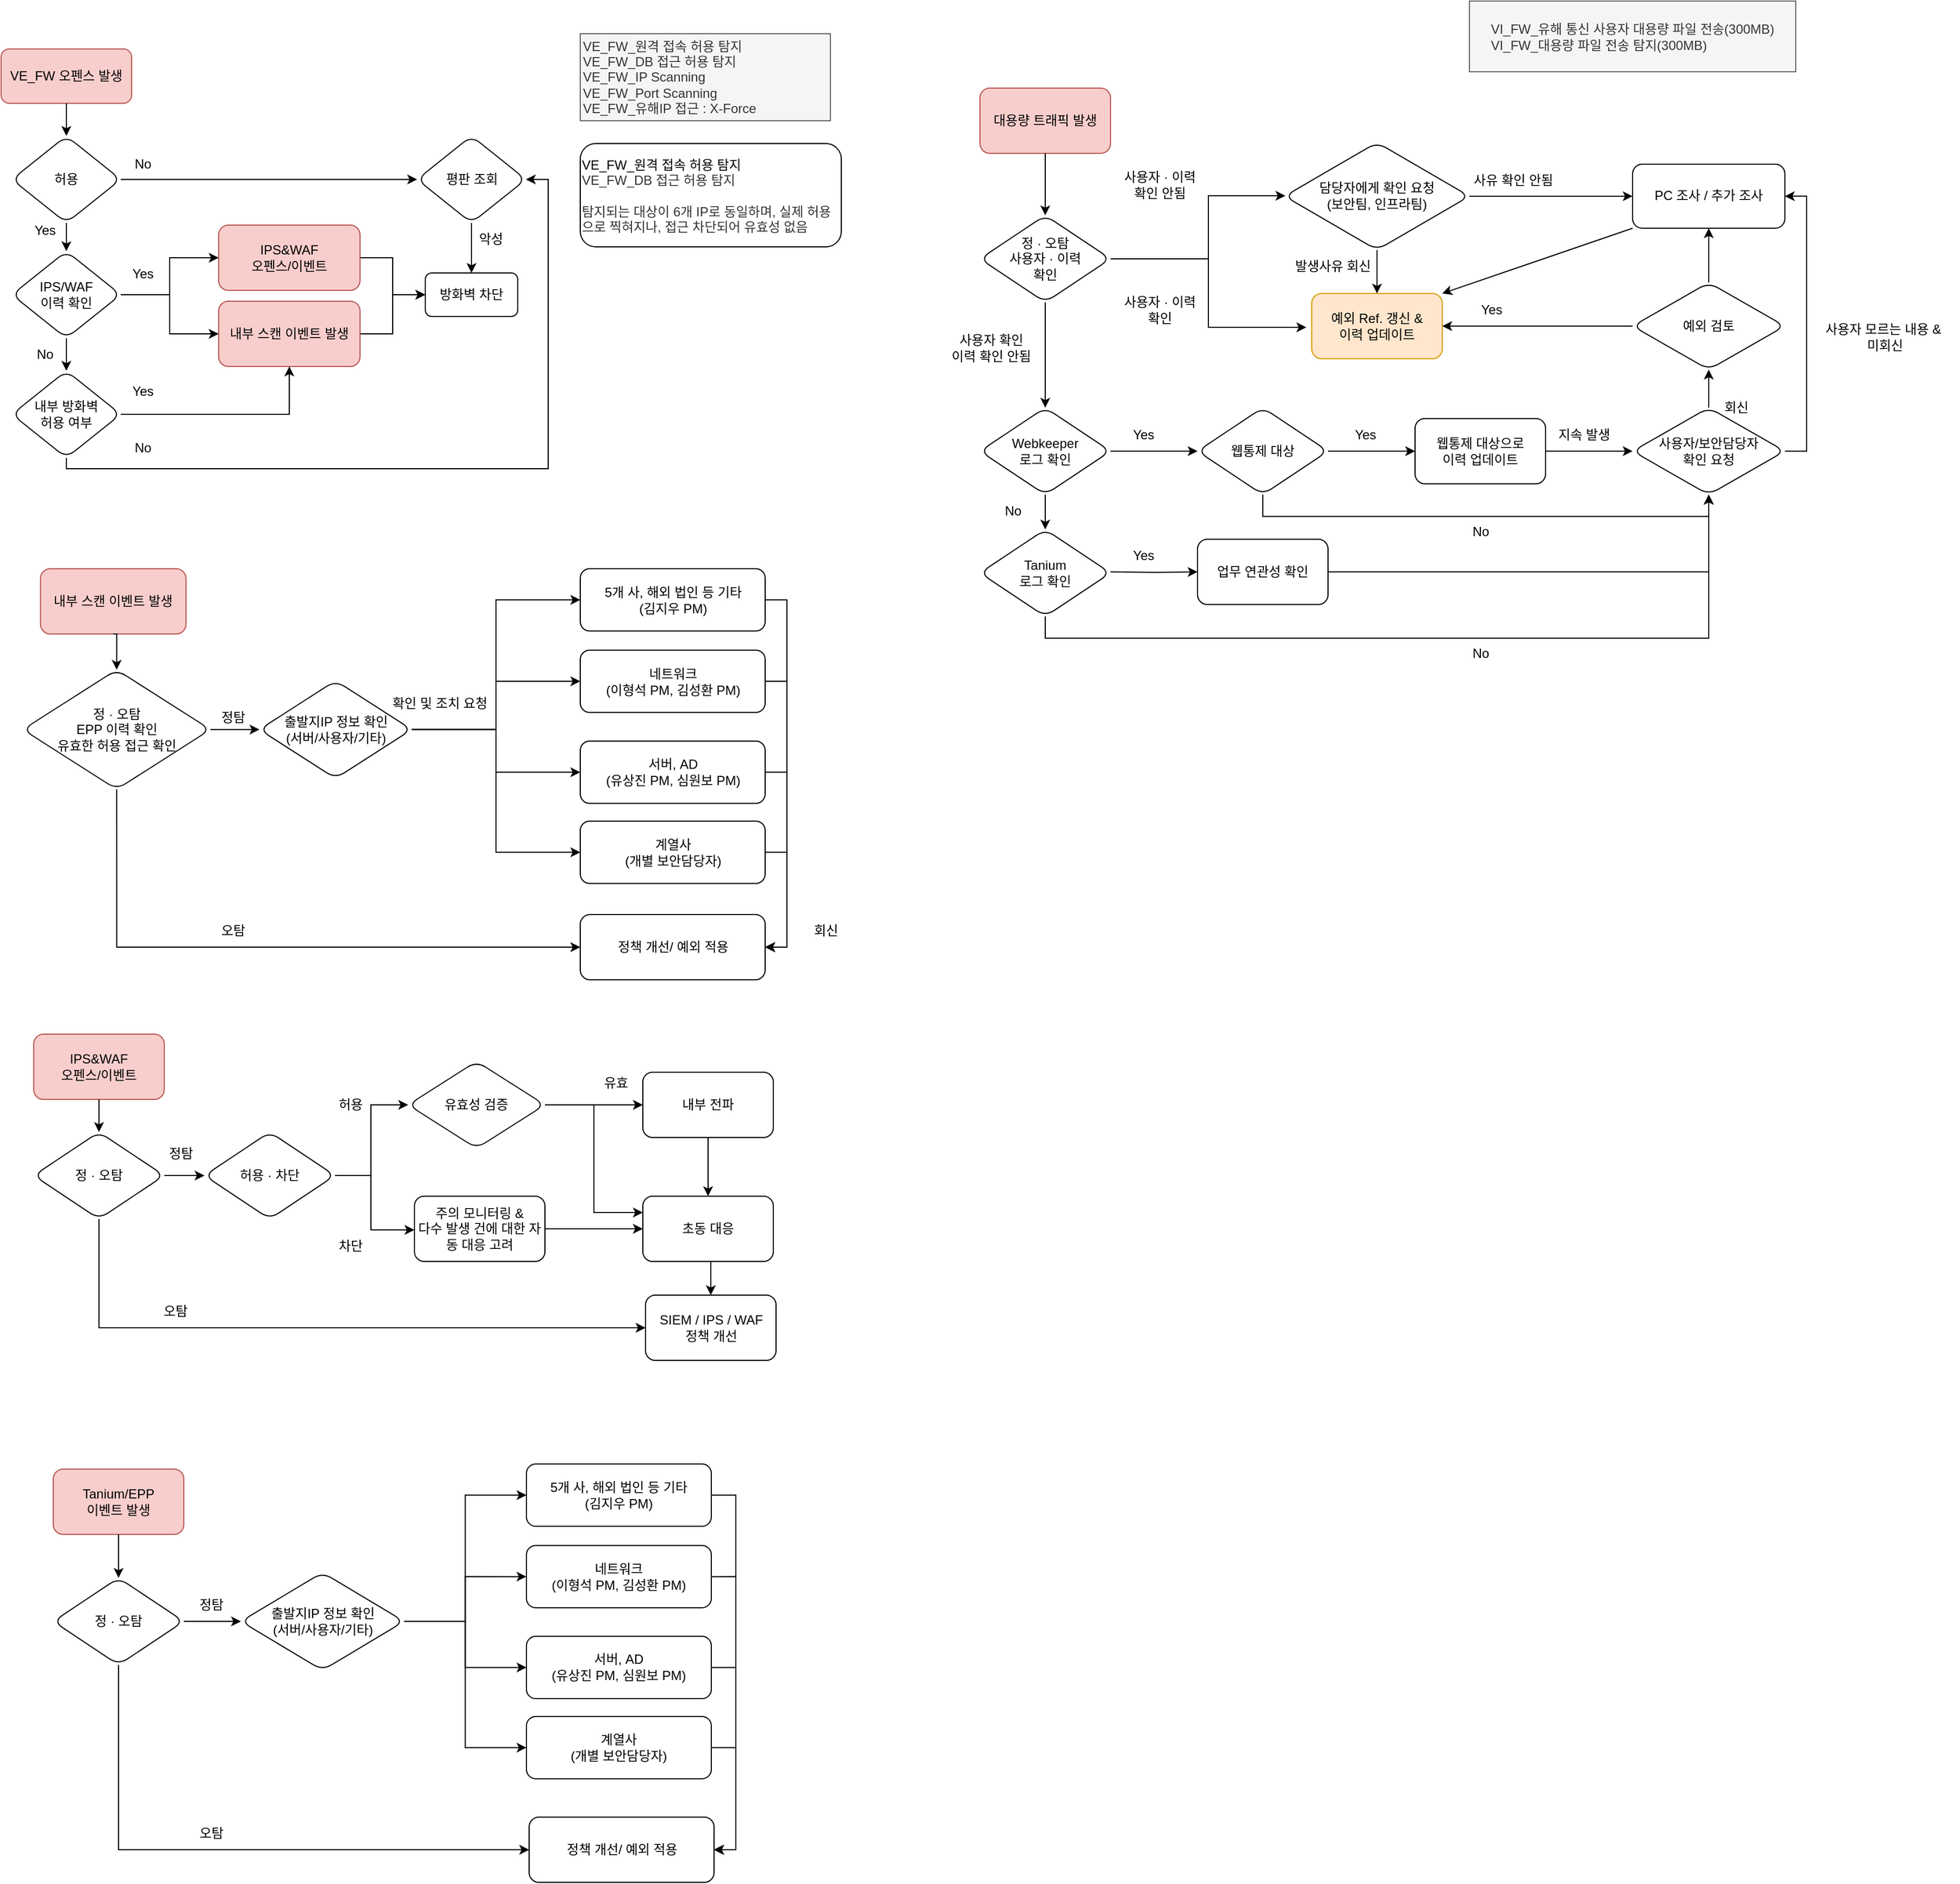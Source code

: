 <mxfile version="22.1.3" type="github">
  <diagram id="C5RBs43oDa-KdzZeNtuy" name="Page-1">
    <mxGraphModel dx="1434" dy="758" grid="1" gridSize="10" guides="1" tooltips="1" connect="1" arrows="1" fold="1" page="1" pageScale="1" pageWidth="827" pageHeight="1169" math="0" shadow="0">
      <root>
        <mxCell id="WIyWlLk6GJQsqaUBKTNV-0" />
        <mxCell id="WIyWlLk6GJQsqaUBKTNV-1" parent="WIyWlLk6GJQsqaUBKTNV-0" />
        <mxCell id="OfHlJ-qfDZSUf-pvixjR-26" value="" style="group" vertex="1" connectable="0" parent="WIyWlLk6GJQsqaUBKTNV-1">
          <mxGeometry x="20" y="10" width="1800" height="1730" as="geometry" />
        </mxCell>
        <mxCell id="Snq0X9Z72ibjKQlMLjN9-81" value="&lt;div style=&quot;text-align: left;&quot;&gt;&lt;span style=&quot;background-color: initial;&quot;&gt;VI_FW_유해 통신 사용자 대용량 파일 전송(300MB)&lt;/span&gt;&lt;/div&gt;&lt;div style=&quot;text-align: left;&quot;&gt;&lt;span style=&quot;background-color: initial;&quot;&gt;VI_FW_대용량 파일 전송 탐지(300MB)&lt;/span&gt;&lt;/div&gt;" style="rounded=0;whiteSpace=wrap;html=1;fillColor=#f5f5f5;fontColor=#333333;strokeColor=#666666;" parent="OfHlJ-qfDZSUf-pvixjR-26" vertex="1">
          <mxGeometry x="1350" width="300" height="65" as="geometry" />
        </mxCell>
        <mxCell id="C8NILemeKjBsCW44N4Zh-34" value="VE_FW_원격 접속 허용 탐지&lt;br&gt;VE_FW_DB 접근 허용 탐지&lt;br&gt;VE_FW_IP Scanning&lt;br&gt;VE_FW_Port Scanning&lt;br&gt;VE_FW_유해IP 접근 : X-Force" style="rounded=0;whiteSpace=wrap;html=1;fillColor=#f5f5f5;fontColor=#333333;strokeColor=#666666;align=left;" parent="OfHlJ-qfDZSUf-pvixjR-26" vertex="1">
          <mxGeometry x="532.5" y="30" width="230" height="80" as="geometry" />
        </mxCell>
        <mxCell id="C8NILemeKjBsCW44N4Zh-37" value="&lt;div style=&quot;text-align: left;&quot;&gt;&lt;span style=&quot;background-color: initial;&quot;&gt;VE_FW_원격 접속 허용 탐지&lt;/span&gt;&lt;/div&gt;&lt;span style=&quot;color: rgb(51, 51, 51);&quot;&gt;&lt;div style=&quot;text-align: left;&quot;&gt;&lt;span style=&quot;background-color: initial;&quot;&gt;VE_FW_DB 접근 허용 탐지&lt;/span&gt;&lt;/div&gt;&lt;/span&gt;&lt;div style=&quot;text-align: left;&quot;&gt;&lt;font color=&quot;#333333&quot;&gt;&lt;br&gt;&lt;/font&gt;&lt;/div&gt;&lt;font color=&quot;#333333&quot;&gt;&lt;div style=&quot;text-align: left;&quot;&gt;&lt;span style=&quot;background-color: initial;&quot;&gt;탐지되는 대상이 6개 IP로 동일하며, 실제 허용으로 찍혀지나, 접근 차단되어 유효성 없음&lt;/span&gt;&lt;/div&gt;&lt;/font&gt;" style="rounded=1;whiteSpace=wrap;html=1;" parent="OfHlJ-qfDZSUf-pvixjR-26" vertex="1">
          <mxGeometry x="532.5" y="131" width="240" height="95" as="geometry" />
        </mxCell>
        <mxCell id="54cnpvMY1Q8FP-wQ6eYA-34" value="" style="group" parent="OfHlJ-qfDZSUf-pvixjR-26" vertex="1" connectable="0">
          <mxGeometry y="44" width="503" height="386" as="geometry" />
        </mxCell>
        <mxCell id="C8NILemeKjBsCW44N4Zh-3" value="VE_FW 오펜스 발생" style="rounded=1;whiteSpace=wrap;html=1;fillColor=#f8cecc;strokeColor=#b85450;" parent="54cnpvMY1Q8FP-wQ6eYA-34" vertex="1">
          <mxGeometry width="120" height="50" as="geometry" />
        </mxCell>
        <mxCell id="C8NILemeKjBsCW44N4Zh-4" value="허용" style="rhombus;whiteSpace=wrap;html=1;rounded=1;" parent="54cnpvMY1Q8FP-wQ6eYA-34" vertex="1">
          <mxGeometry x="10" y="80" width="100" height="80" as="geometry" />
        </mxCell>
        <mxCell id="C8NILemeKjBsCW44N4Zh-11" style="edgeStyle=orthogonalEdgeStyle;rounded=0;orthogonalLoop=1;jettySize=auto;html=1;exitX=0.5;exitY=1;exitDx=0;exitDy=0;entryX=0.5;entryY=0;entryDx=0;entryDy=0;" parent="54cnpvMY1Q8FP-wQ6eYA-34" source="C8NILemeKjBsCW44N4Zh-3" target="C8NILemeKjBsCW44N4Zh-4" edge="1">
          <mxGeometry relative="1" as="geometry" />
        </mxCell>
        <mxCell id="C8NILemeKjBsCW44N4Zh-6" value="IPS/WAF&lt;br&gt;이력 확인" style="rhombus;whiteSpace=wrap;html=1;rounded=1;" parent="54cnpvMY1Q8FP-wQ6eYA-34" vertex="1">
          <mxGeometry x="10" y="186" width="100" height="80" as="geometry" />
        </mxCell>
        <mxCell id="C8NILemeKjBsCW44N4Zh-8" style="edgeStyle=orthogonalEdgeStyle;rounded=0;orthogonalLoop=1;jettySize=auto;html=1;exitX=0.5;exitY=1;exitDx=0;exitDy=0;entryX=0.5;entryY=0;entryDx=0;entryDy=0;" parent="54cnpvMY1Q8FP-wQ6eYA-34" source="C8NILemeKjBsCW44N4Zh-4" target="C8NILemeKjBsCW44N4Zh-6" edge="1">
          <mxGeometry relative="1" as="geometry" />
        </mxCell>
        <mxCell id="C8NILemeKjBsCW44N4Zh-10" value="Yes" style="text;html=1;align=center;verticalAlign=middle;resizable=0;points=[];autosize=1;strokeColor=none;fillColor=none;" parent="54cnpvMY1Q8FP-wQ6eYA-34" vertex="1">
          <mxGeometry x="20" y="152" width="40" height="30" as="geometry" />
        </mxCell>
        <mxCell id="C8NILemeKjBsCW44N4Zh-13" value="No" style="text;html=1;align=center;verticalAlign=middle;resizable=0;points=[];autosize=1;strokeColor=none;fillColor=none;" parent="54cnpvMY1Q8FP-wQ6eYA-34" vertex="1">
          <mxGeometry x="110" y="91" width="40" height="30" as="geometry" />
        </mxCell>
        <mxCell id="C8NILemeKjBsCW44N4Zh-17" value="평판 조회" style="rhombus;whiteSpace=wrap;html=1;rounded=1;" parent="54cnpvMY1Q8FP-wQ6eYA-34" vertex="1">
          <mxGeometry x="382.5" y="80" width="100" height="80" as="geometry" />
        </mxCell>
        <mxCell id="C8NILemeKjBsCW44N4Zh-16" style="edgeStyle=orthogonalEdgeStyle;rounded=0;orthogonalLoop=1;jettySize=auto;html=1;exitX=1;exitY=0.5;exitDx=0;exitDy=0;entryX=0;entryY=0.5;entryDx=0;entryDy=0;" parent="54cnpvMY1Q8FP-wQ6eYA-34" source="C8NILemeKjBsCW44N4Zh-4" target="C8NILemeKjBsCW44N4Zh-17" edge="1">
          <mxGeometry relative="1" as="geometry">
            <mxPoint x="170" y="120" as="targetPoint" />
          </mxGeometry>
        </mxCell>
        <mxCell id="C8NILemeKjBsCW44N4Zh-22" value="방화벽 차단" style="rounded=1;whiteSpace=wrap;html=1;fontSize=12;glass=0;strokeWidth=1;shadow=0;" parent="54cnpvMY1Q8FP-wQ6eYA-34" vertex="1">
          <mxGeometry x="390" y="206" width="85" height="40" as="geometry" />
        </mxCell>
        <mxCell id="C8NILemeKjBsCW44N4Zh-26" value="Yes" style="text;html=1;align=center;verticalAlign=middle;resizable=0;points=[];autosize=1;strokeColor=none;fillColor=none;" parent="54cnpvMY1Q8FP-wQ6eYA-34" vertex="1">
          <mxGeometry x="110" y="192" width="40" height="30" as="geometry" />
        </mxCell>
        <mxCell id="C8NILemeKjBsCW44N4Zh-28" value="악성" style="text;html=1;align=center;verticalAlign=middle;resizable=0;points=[];autosize=1;strokeColor=none;fillColor=none;" parent="54cnpvMY1Q8FP-wQ6eYA-34" vertex="1">
          <mxGeometry x="425" y="160" width="50" height="30" as="geometry" />
        </mxCell>
        <mxCell id="C8NILemeKjBsCW44N4Zh-24" style="edgeStyle=orthogonalEdgeStyle;rounded=0;orthogonalLoop=1;jettySize=auto;html=1;exitX=0.5;exitY=1;exitDx=0;exitDy=0;" parent="54cnpvMY1Q8FP-wQ6eYA-34" source="C8NILemeKjBsCW44N4Zh-17" target="C8NILemeKjBsCW44N4Zh-22" edge="1">
          <mxGeometry relative="1" as="geometry" />
        </mxCell>
        <mxCell id="54cnpvMY1Q8FP-wQ6eYA-4" style="edgeStyle=orthogonalEdgeStyle;rounded=0;orthogonalLoop=1;jettySize=auto;html=1;exitX=1;exitY=0.5;exitDx=0;exitDy=0;entryX=0;entryY=0.5;entryDx=0;entryDy=0;" parent="54cnpvMY1Q8FP-wQ6eYA-34" source="54cnpvMY1Q8FP-wQ6eYA-2" target="C8NILemeKjBsCW44N4Zh-22" edge="1">
          <mxGeometry relative="1" as="geometry" />
        </mxCell>
        <mxCell id="54cnpvMY1Q8FP-wQ6eYA-2" value="IPS&amp;amp;WAF&lt;br&gt;오펜스/이벤트" style="rounded=1;whiteSpace=wrap;html=1;fillColor=#f8cecc;strokeColor=#b85450;" parent="54cnpvMY1Q8FP-wQ6eYA-34" vertex="1">
          <mxGeometry x="200" y="162" width="130" height="60" as="geometry" />
        </mxCell>
        <mxCell id="54cnpvMY1Q8FP-wQ6eYA-3" style="edgeStyle=orthogonalEdgeStyle;rounded=0;orthogonalLoop=1;jettySize=auto;html=1;exitX=1;exitY=0.5;exitDx=0;exitDy=0;entryX=0;entryY=0.5;entryDx=0;entryDy=0;" parent="54cnpvMY1Q8FP-wQ6eYA-34" source="C8NILemeKjBsCW44N4Zh-6" target="54cnpvMY1Q8FP-wQ6eYA-2" edge="1">
          <mxGeometry relative="1" as="geometry" />
        </mxCell>
        <mxCell id="54cnpvMY1Q8FP-wQ6eYA-20" style="edgeStyle=orthogonalEdgeStyle;rounded=0;orthogonalLoop=1;jettySize=auto;html=1;exitX=0.5;exitY=1;exitDx=0;exitDy=0;entryX=1;entryY=0.5;entryDx=0;entryDy=0;" parent="54cnpvMY1Q8FP-wQ6eYA-34" source="54cnpvMY1Q8FP-wQ6eYA-6" target="C8NILemeKjBsCW44N4Zh-17" edge="1">
          <mxGeometry relative="1" as="geometry">
            <Array as="points">
              <mxPoint x="60" y="386" />
              <mxPoint x="503" y="386" />
              <mxPoint x="503" y="120" />
            </Array>
          </mxGeometry>
        </mxCell>
        <mxCell id="54cnpvMY1Q8FP-wQ6eYA-6" value="내부 방화벽&lt;br&gt;허용 여부" style="rhombus;whiteSpace=wrap;html=1;rounded=1;" parent="54cnpvMY1Q8FP-wQ6eYA-34" vertex="1">
          <mxGeometry x="10" y="296" width="100" height="80" as="geometry" />
        </mxCell>
        <mxCell id="54cnpvMY1Q8FP-wQ6eYA-8" style="edgeStyle=orthogonalEdgeStyle;rounded=0;orthogonalLoop=1;jettySize=auto;html=1;exitX=0.5;exitY=1;exitDx=0;exitDy=0;entryX=0.5;entryY=0;entryDx=0;entryDy=0;" parent="54cnpvMY1Q8FP-wQ6eYA-34" source="C8NILemeKjBsCW44N4Zh-6" target="54cnpvMY1Q8FP-wQ6eYA-6" edge="1">
          <mxGeometry relative="1" as="geometry">
            <mxPoint x="90" y="326.0" as="targetPoint" />
          </mxGeometry>
        </mxCell>
        <mxCell id="54cnpvMY1Q8FP-wQ6eYA-11" style="edgeStyle=orthogonalEdgeStyle;rounded=0;orthogonalLoop=1;jettySize=auto;html=1;exitX=1;exitY=0.5;exitDx=0;exitDy=0;" parent="54cnpvMY1Q8FP-wQ6eYA-34" source="54cnpvMY1Q8FP-wQ6eYA-9" target="C8NILemeKjBsCW44N4Zh-22" edge="1">
          <mxGeometry relative="1" as="geometry" />
        </mxCell>
        <mxCell id="54cnpvMY1Q8FP-wQ6eYA-9" value="내부 스캔 이벤트 발생" style="rounded=1;whiteSpace=wrap;html=1;fillColor=#f8cecc;strokeColor=#b85450;" parent="54cnpvMY1Q8FP-wQ6eYA-34" vertex="1">
          <mxGeometry x="200" y="232" width="130" height="60" as="geometry" />
        </mxCell>
        <mxCell id="54cnpvMY1Q8FP-wQ6eYA-18" value="No" style="text;html=1;align=center;verticalAlign=middle;resizable=0;points=[];autosize=1;strokeColor=none;fillColor=none;" parent="54cnpvMY1Q8FP-wQ6eYA-34" vertex="1">
          <mxGeometry x="20" y="266" width="40" height="30" as="geometry" />
        </mxCell>
        <mxCell id="54cnpvMY1Q8FP-wQ6eYA-19" value="Yes" style="text;html=1;align=center;verticalAlign=middle;resizable=0;points=[];autosize=1;strokeColor=none;fillColor=none;" parent="54cnpvMY1Q8FP-wQ6eYA-34" vertex="1">
          <mxGeometry x="110" y="300" width="40" height="30" as="geometry" />
        </mxCell>
        <mxCell id="54cnpvMY1Q8FP-wQ6eYA-21" value="No" style="text;html=1;align=center;verticalAlign=middle;resizable=0;points=[];autosize=1;strokeColor=none;fillColor=none;" parent="54cnpvMY1Q8FP-wQ6eYA-34" vertex="1">
          <mxGeometry x="110" y="352" width="40" height="30" as="geometry" />
        </mxCell>
        <mxCell id="54cnpvMY1Q8FP-wQ6eYA-13" style="edgeStyle=orthogonalEdgeStyle;rounded=0;orthogonalLoop=1;jettySize=auto;html=1;exitX=1;exitY=0.5;exitDx=0;exitDy=0;entryX=0;entryY=0.5;entryDx=0;entryDy=0;" parent="54cnpvMY1Q8FP-wQ6eYA-34" source="C8NILemeKjBsCW44N4Zh-6" target="54cnpvMY1Q8FP-wQ6eYA-9" edge="1">
          <mxGeometry relative="1" as="geometry" />
        </mxCell>
        <mxCell id="54cnpvMY1Q8FP-wQ6eYA-22" style="edgeStyle=orthogonalEdgeStyle;rounded=0;orthogonalLoop=1;jettySize=auto;html=1;exitX=1;exitY=0.5;exitDx=0;exitDy=0;entryX=0.5;entryY=1;entryDx=0;entryDy=0;" parent="54cnpvMY1Q8FP-wQ6eYA-34" source="54cnpvMY1Q8FP-wQ6eYA-6" target="54cnpvMY1Q8FP-wQ6eYA-9" edge="1">
          <mxGeometry relative="1" as="geometry" />
        </mxCell>
        <mxCell id="54cnpvMY1Q8FP-wQ6eYA-88" value="" style="group" parent="OfHlJ-qfDZSUf-pvixjR-26" vertex="1" connectable="0">
          <mxGeometry x="860" y="80" width="940" height="534.88" as="geometry" />
        </mxCell>
        <mxCell id="Snq0X9Z72ibjKQlMLjN9-2" style="edgeStyle=orthogonalEdgeStyle;rounded=0;orthogonalLoop=1;jettySize=auto;html=1;exitX=0.5;exitY=1;exitDx=0;exitDy=0;" parent="54cnpvMY1Q8FP-wQ6eYA-88" edge="1">
          <mxGeometry relative="1" as="geometry">
            <mxPoint x="70" y="118.88" as="sourcePoint" />
            <mxPoint x="70" y="118.88" as="targetPoint" />
          </mxGeometry>
        </mxCell>
        <mxCell id="Snq0X9Z72ibjKQlMLjN9-5" value="대용량 트래픽 발생" style="rounded=1;whiteSpace=wrap;html=1;fillColor=#f8cecc;strokeColor=#b85450;" parent="54cnpvMY1Q8FP-wQ6eYA-88" vertex="1">
          <mxGeometry x="40" width="120" height="60" as="geometry" />
        </mxCell>
        <mxCell id="Snq0X9Z72ibjKQlMLjN9-8" value="예외 Ref. 갱신 &amp;amp; &lt;br&gt;이력 업데이트" style="whiteSpace=wrap;html=1;rounded=1;fillColor=#ffe6cc;strokeColor=#d79b00;" parent="54cnpvMY1Q8FP-wQ6eYA-88" vertex="1">
          <mxGeometry x="345" y="188.88" width="120" height="60" as="geometry" />
        </mxCell>
        <mxCell id="Snq0X9Z72ibjKQlMLjN9-11" value="Webkeeper&lt;br&gt;로그 확인" style="rhombus;whiteSpace=wrap;html=1;rounded=1;" parent="54cnpvMY1Q8FP-wQ6eYA-88" vertex="1">
          <mxGeometry x="40" y="293.88" width="120" height="80" as="geometry" />
        </mxCell>
        <mxCell id="Snq0X9Z72ibjKQlMLjN9-15" value="웹통제 대상으로&lt;br&gt;이력 업데이트" style="whiteSpace=wrap;html=1;rounded=1;" parent="54cnpvMY1Q8FP-wQ6eYA-88" vertex="1">
          <mxGeometry x="440" y="303.88" width="120" height="60" as="geometry" />
        </mxCell>
        <mxCell id="Snq0X9Z72ibjKQlMLjN9-17" value="Yes" style="text;html=1;align=center;verticalAlign=middle;resizable=0;points=[];autosize=1;strokeColor=none;fillColor=none;" parent="54cnpvMY1Q8FP-wQ6eYA-88" vertex="1">
          <mxGeometry x="170" y="303.88" width="40" height="30" as="geometry" />
        </mxCell>
        <mxCell id="Snq0X9Z72ibjKQlMLjN9-80" style="edgeStyle=orthogonalEdgeStyle;rounded=0;orthogonalLoop=1;jettySize=auto;html=1;exitX=1;exitY=0.5;exitDx=0;exitDy=0;entryX=0;entryY=0.5;entryDx=0;entryDy=0;" parent="54cnpvMY1Q8FP-wQ6eYA-88" source="Snq0X9Z72ibjKQlMLjN9-19" target="Snq0X9Z72ibjKQlMLjN9-15" edge="1">
          <mxGeometry relative="1" as="geometry" />
        </mxCell>
        <mxCell id="Snq0X9Z72ibjKQlMLjN9-19" value="웹통제 대상" style="rhombus;whiteSpace=wrap;html=1;rounded=1;" parent="54cnpvMY1Q8FP-wQ6eYA-88" vertex="1">
          <mxGeometry x="240" y="293.88" width="120" height="80" as="geometry" />
        </mxCell>
        <mxCell id="Snq0X9Z72ibjKQlMLjN9-20" style="edgeStyle=orthogonalEdgeStyle;rounded=0;orthogonalLoop=1;jettySize=auto;html=1;exitX=1;exitY=0.5;exitDx=0;exitDy=0;" parent="54cnpvMY1Q8FP-wQ6eYA-88" source="Snq0X9Z72ibjKQlMLjN9-11" target="Snq0X9Z72ibjKQlMLjN9-19" edge="1">
          <mxGeometry relative="1" as="geometry" />
        </mxCell>
        <mxCell id="Snq0X9Z72ibjKQlMLjN9-23" value="Yes" style="text;html=1;align=center;verticalAlign=middle;resizable=0;points=[];autosize=1;strokeColor=none;fillColor=none;" parent="54cnpvMY1Q8FP-wQ6eYA-88" vertex="1">
          <mxGeometry x="374" y="303.88" width="40" height="30" as="geometry" />
        </mxCell>
        <mxCell id="Snq0X9Z72ibjKQlMLjN9-25" value="Tanium&lt;br&gt;로그 확인" style="rhombus;whiteSpace=wrap;html=1;rounded=1;" parent="54cnpvMY1Q8FP-wQ6eYA-88" vertex="1">
          <mxGeometry x="40" y="405.88" width="120" height="80" as="geometry" />
        </mxCell>
        <mxCell id="Snq0X9Z72ibjKQlMLjN9-26" value="" style="edgeStyle=orthogonalEdgeStyle;rounded=0;orthogonalLoop=1;jettySize=auto;html=1;" parent="54cnpvMY1Q8FP-wQ6eYA-88" source="Snq0X9Z72ibjKQlMLjN9-11" target="Snq0X9Z72ibjKQlMLjN9-25" edge="1">
          <mxGeometry relative="1" as="geometry" />
        </mxCell>
        <mxCell id="Snq0X9Z72ibjKQlMLjN9-27" value="No" style="text;html=1;align=center;verticalAlign=middle;resizable=0;points=[];autosize=1;strokeColor=none;fillColor=none;" parent="54cnpvMY1Q8FP-wQ6eYA-88" vertex="1">
          <mxGeometry x="50" y="373.88" width="40" height="30" as="geometry" />
        </mxCell>
        <mxCell id="Snq0X9Z72ibjKQlMLjN9-28" value="사용자 확인&lt;br&gt;이력 확인 안됨" style="text;html=1;align=center;verticalAlign=middle;resizable=0;points=[];autosize=1;strokeColor=none;fillColor=none;" parent="54cnpvMY1Q8FP-wQ6eYA-88" vertex="1">
          <mxGeometry y="218.88" width="100" height="40" as="geometry" />
        </mxCell>
        <mxCell id="Snq0X9Z72ibjKQlMLjN9-31" value="사용자/보안담당자&lt;br&gt;확인 요청" style="rhombus;whiteSpace=wrap;html=1;rounded=1;" parent="54cnpvMY1Q8FP-wQ6eYA-88" vertex="1">
          <mxGeometry x="640" y="293.88" width="140" height="80" as="geometry" />
        </mxCell>
        <mxCell id="Snq0X9Z72ibjKQlMLjN9-71" style="edgeStyle=orthogonalEdgeStyle;rounded=0;orthogonalLoop=1;jettySize=auto;html=1;exitX=0.5;exitY=1;exitDx=0;exitDy=0;entryX=0.5;entryY=1;entryDx=0;entryDy=0;" parent="54cnpvMY1Q8FP-wQ6eYA-88" source="Snq0X9Z72ibjKQlMLjN9-25" target="Snq0X9Z72ibjKQlMLjN9-31" edge="1">
          <mxGeometry relative="1" as="geometry">
            <mxPoint x="710" y="383.88" as="targetPoint" />
          </mxGeometry>
        </mxCell>
        <mxCell id="Snq0X9Z72ibjKQlMLjN9-51" style="edgeStyle=orthogonalEdgeStyle;rounded=0;orthogonalLoop=1;jettySize=auto;html=1;exitX=1;exitY=0.5;exitDx=0;exitDy=0;entryX=0;entryY=0.5;entryDx=0;entryDy=0;" parent="54cnpvMY1Q8FP-wQ6eYA-88" source="Snq0X9Z72ibjKQlMLjN9-15" target="Snq0X9Z72ibjKQlMLjN9-31" edge="1">
          <mxGeometry relative="1" as="geometry" />
        </mxCell>
        <mxCell id="Snq0X9Z72ibjKQlMLjN9-64" style="edgeStyle=orthogonalEdgeStyle;rounded=0;orthogonalLoop=1;jettySize=auto;html=1;exitX=0.5;exitY=1;exitDx=0;exitDy=0;entryX=0.5;entryY=1;entryDx=0;entryDy=0;" parent="54cnpvMY1Q8FP-wQ6eYA-88" source="Snq0X9Z72ibjKQlMLjN9-19" target="Snq0X9Z72ibjKQlMLjN9-31" edge="1">
          <mxGeometry relative="1" as="geometry" />
        </mxCell>
        <mxCell id="Snq0X9Z72ibjKQlMLjN9-36" value="지속 발생" style="text;html=1;align=center;verticalAlign=middle;resizable=0;points=[];autosize=1;strokeColor=none;fillColor=none;" parent="54cnpvMY1Q8FP-wQ6eYA-88" vertex="1">
          <mxGeometry x="560" y="303.88" width="70" height="30" as="geometry" />
        </mxCell>
        <mxCell id="54cnpvMY1Q8FP-wQ6eYA-37" style="edgeStyle=orthogonalEdgeStyle;rounded=0;orthogonalLoop=1;jettySize=auto;html=1;exitX=0.5;exitY=1;exitDx=0;exitDy=0;entryX=0.5;entryY=0;entryDx=0;entryDy=0;" parent="54cnpvMY1Q8FP-wQ6eYA-88" source="Snq0X9Z72ibjKQlMLjN9-40" target="Snq0X9Z72ibjKQlMLjN9-11" edge="1">
          <mxGeometry relative="1" as="geometry" />
        </mxCell>
        <mxCell id="54cnpvMY1Q8FP-wQ6eYA-38" style="edgeStyle=orthogonalEdgeStyle;rounded=0;orthogonalLoop=1;jettySize=auto;html=1;exitX=1;exitY=0.5;exitDx=0;exitDy=0;" parent="54cnpvMY1Q8FP-wQ6eYA-88" source="Snq0X9Z72ibjKQlMLjN9-40" edge="1">
          <mxGeometry relative="1" as="geometry">
            <mxPoint x="340" y="220.0" as="targetPoint" />
            <Array as="points">
              <mxPoint x="250" y="157" />
              <mxPoint x="250" y="220" />
            </Array>
          </mxGeometry>
        </mxCell>
        <mxCell id="Snq0X9Z72ibjKQlMLjN9-40" value="정 · 오탐&lt;br&gt;사용자 · 이력&lt;br&gt;확인" style="rhombus;whiteSpace=wrap;html=1;rounded=1;" parent="54cnpvMY1Q8FP-wQ6eYA-88" vertex="1">
          <mxGeometry x="40" y="117" width="120" height="80" as="geometry" />
        </mxCell>
        <mxCell id="Snq0X9Z72ibjKQlMLjN9-47" style="edgeStyle=orthogonalEdgeStyle;rounded=0;orthogonalLoop=1;jettySize=auto;html=1;exitX=0.5;exitY=1;exitDx=0;exitDy=0;entryX=0.5;entryY=0;entryDx=0;entryDy=0;" parent="54cnpvMY1Q8FP-wQ6eYA-88" source="Snq0X9Z72ibjKQlMLjN9-5" target="Snq0X9Z72ibjKQlMLjN9-40" edge="1">
          <mxGeometry relative="1" as="geometry" />
        </mxCell>
        <mxCell id="Snq0X9Z72ibjKQlMLjN9-42" value="사용자 · 이력&lt;br style=&quot;border-color: var(--border-color);&quot;&gt;&lt;span style=&quot;&quot;&gt;확인&lt;/span&gt;" style="text;html=1;align=center;verticalAlign=middle;resizable=0;points=[];autosize=1;strokeColor=none;fillColor=none;" parent="54cnpvMY1Q8FP-wQ6eYA-88" vertex="1">
          <mxGeometry x="160" y="183.88" width="90" height="40" as="geometry" />
        </mxCell>
        <mxCell id="Snq0X9Z72ibjKQlMLjN9-48" value="" style="edgeStyle=orthogonalEdgeStyle;rounded=0;orthogonalLoop=1;jettySize=auto;html=1;" parent="54cnpvMY1Q8FP-wQ6eYA-88" source="Snq0X9Z72ibjKQlMLjN9-43" target="Snq0X9Z72ibjKQlMLjN9-8" edge="1">
          <mxGeometry relative="1" as="geometry" />
        </mxCell>
        <mxCell id="Snq0X9Z72ibjKQlMLjN9-43" value="담당자에게 확인 요청&lt;br&gt;(보안팀, 인프라팀)" style="rhombus;whiteSpace=wrap;html=1;rounded=1;" parent="54cnpvMY1Q8FP-wQ6eYA-88" vertex="1">
          <mxGeometry x="320" y="50" width="170" height="98.88" as="geometry" />
        </mxCell>
        <mxCell id="54cnpvMY1Q8FP-wQ6eYA-87" style="edgeStyle=orthogonalEdgeStyle;rounded=0;orthogonalLoop=1;jettySize=auto;html=1;exitX=1;exitY=0.5;exitDx=0;exitDy=0;" parent="54cnpvMY1Q8FP-wQ6eYA-88" source="Snq0X9Z72ibjKQlMLjN9-40" target="Snq0X9Z72ibjKQlMLjN9-43" edge="1">
          <mxGeometry relative="1" as="geometry">
            <Array as="points">
              <mxPoint x="250" y="157" />
              <mxPoint x="250" y="99" />
            </Array>
          </mxGeometry>
        </mxCell>
        <mxCell id="Snq0X9Z72ibjKQlMLjN9-49" value="발생사유 회신" style="text;html=1;align=center;verticalAlign=middle;resizable=0;points=[];autosize=1;strokeColor=none;fillColor=none;" parent="54cnpvMY1Q8FP-wQ6eYA-88" vertex="1">
          <mxGeometry x="314" y="148.88" width="100" height="30" as="geometry" />
        </mxCell>
        <mxCell id="Snq0X9Z72ibjKQlMLjN9-58" style="edgeStyle=orthogonalEdgeStyle;rounded=0;orthogonalLoop=1;jettySize=auto;html=1;exitX=0;exitY=0.5;exitDx=0;exitDy=0;entryX=1;entryY=0.5;entryDx=0;entryDy=0;" parent="54cnpvMY1Q8FP-wQ6eYA-88" source="Snq0X9Z72ibjKQlMLjN9-55" target="Snq0X9Z72ibjKQlMLjN9-8" edge="1">
          <mxGeometry relative="1" as="geometry" />
        </mxCell>
        <mxCell id="Snq0X9Z72ibjKQlMLjN9-55" value="예외 검토" style="rhombus;whiteSpace=wrap;html=1;rounded=1;" parent="54cnpvMY1Q8FP-wQ6eYA-88" vertex="1">
          <mxGeometry x="640" y="178.88" width="140" height="80" as="geometry" />
        </mxCell>
        <mxCell id="Snq0X9Z72ibjKQlMLjN9-56" style="edgeStyle=orthogonalEdgeStyle;rounded=0;orthogonalLoop=1;jettySize=auto;html=1;exitX=0.5;exitY=0;exitDx=0;exitDy=0;entryX=0.5;entryY=1;entryDx=0;entryDy=0;" parent="54cnpvMY1Q8FP-wQ6eYA-88" source="Snq0X9Z72ibjKQlMLjN9-31" target="Snq0X9Z72ibjKQlMLjN9-55" edge="1">
          <mxGeometry relative="1" as="geometry" />
        </mxCell>
        <mxCell id="Snq0X9Z72ibjKQlMLjN9-57" value="회신" style="text;html=1;align=center;verticalAlign=middle;resizable=0;points=[];autosize=1;strokeColor=none;fillColor=none;" parent="54cnpvMY1Q8FP-wQ6eYA-88" vertex="1">
          <mxGeometry x="710" y="278.88" width="50" height="30" as="geometry" />
        </mxCell>
        <mxCell id="Snq0X9Z72ibjKQlMLjN9-59" value="Yes" style="text;html=1;align=center;verticalAlign=middle;resizable=0;points=[];autosize=1;strokeColor=none;fillColor=none;" parent="54cnpvMY1Q8FP-wQ6eYA-88" vertex="1">
          <mxGeometry x="490" y="188.88" width="40" height="30" as="geometry" />
        </mxCell>
        <mxCell id="Snq0X9Z72ibjKQlMLjN9-65" value="No" style="text;html=1;align=center;verticalAlign=middle;resizable=0;points=[];autosize=1;strokeColor=none;fillColor=none;" parent="54cnpvMY1Q8FP-wQ6eYA-88" vertex="1">
          <mxGeometry x="480" y="392.88" width="40" height="30" as="geometry" />
        </mxCell>
        <mxCell id="Snq0X9Z72ibjKQlMLjN9-68" style="edgeStyle=orthogonalEdgeStyle;rounded=0;orthogonalLoop=1;jettySize=auto;html=1;exitX=1;exitY=0.5;exitDx=0;exitDy=0;entryX=0.5;entryY=1;entryDx=0;entryDy=0;" parent="54cnpvMY1Q8FP-wQ6eYA-88" source="Snq0X9Z72ibjKQlMLjN9-66" target="Snq0X9Z72ibjKQlMLjN9-31" edge="1">
          <mxGeometry relative="1" as="geometry" />
        </mxCell>
        <mxCell id="Snq0X9Z72ibjKQlMLjN9-66" value="업무 연관성 확인" style="rounded=1;whiteSpace=wrap;html=1;" parent="54cnpvMY1Q8FP-wQ6eYA-88" vertex="1">
          <mxGeometry x="240" y="414.88" width="120" height="60" as="geometry" />
        </mxCell>
        <mxCell id="Snq0X9Z72ibjKQlMLjN9-67" value="" style="edgeStyle=orthogonalEdgeStyle;rounded=0;orthogonalLoop=1;jettySize=auto;html=1;" parent="54cnpvMY1Q8FP-wQ6eYA-88" target="Snq0X9Z72ibjKQlMLjN9-66" edge="1">
          <mxGeometry relative="1" as="geometry">
            <mxPoint x="160" y="444.88" as="sourcePoint" />
          </mxGeometry>
        </mxCell>
        <mxCell id="Snq0X9Z72ibjKQlMLjN9-69" value="Yes" style="text;html=1;align=center;verticalAlign=middle;resizable=0;points=[];autosize=1;strokeColor=none;fillColor=none;" parent="54cnpvMY1Q8FP-wQ6eYA-88" vertex="1">
          <mxGeometry x="170" y="414.88" width="40" height="30" as="geometry" />
        </mxCell>
        <mxCell id="Snq0X9Z72ibjKQlMLjN9-72" value="No" style="text;html=1;align=center;verticalAlign=middle;resizable=0;points=[];autosize=1;strokeColor=none;fillColor=none;" parent="54cnpvMY1Q8FP-wQ6eYA-88" vertex="1">
          <mxGeometry x="480" y="504.88" width="40" height="30" as="geometry" />
        </mxCell>
        <mxCell id="Snq0X9Z72ibjKQlMLjN9-74" value="사용자 모르는 내용 &amp;amp;&lt;br&gt;&amp;nbsp;미회신" style="text;html=1;align=center;verticalAlign=middle;resizable=0;points=[];autosize=1;strokeColor=none;fillColor=none;" parent="54cnpvMY1Q8FP-wQ6eYA-88" vertex="1">
          <mxGeometry x="800" y="208.88" width="140" height="40" as="geometry" />
        </mxCell>
        <mxCell id="Snq0X9Z72ibjKQlMLjN9-79" style="rounded=0;orthogonalLoop=1;jettySize=auto;html=1;exitX=0;exitY=1;exitDx=0;exitDy=0;entryX=1;entryY=0;entryDx=0;entryDy=0;" parent="54cnpvMY1Q8FP-wQ6eYA-88" source="Snq0X9Z72ibjKQlMLjN9-75" target="Snq0X9Z72ibjKQlMLjN9-8" edge="1">
          <mxGeometry relative="1" as="geometry" />
        </mxCell>
        <mxCell id="Snq0X9Z72ibjKQlMLjN9-75" value="PC 조사 / 추가 조사" style="whiteSpace=wrap;html=1;rounded=1;" parent="54cnpvMY1Q8FP-wQ6eYA-88" vertex="1">
          <mxGeometry x="640" y="70" width="140" height="58.88" as="geometry" />
        </mxCell>
        <mxCell id="Snq0X9Z72ibjKQlMLjN9-78" style="edgeStyle=orthogonalEdgeStyle;rounded=0;orthogonalLoop=1;jettySize=auto;html=1;exitX=1;exitY=0.5;exitDx=0;exitDy=0;entryX=0;entryY=0.5;entryDx=0;entryDy=0;" parent="54cnpvMY1Q8FP-wQ6eYA-88" source="Snq0X9Z72ibjKQlMLjN9-43" target="Snq0X9Z72ibjKQlMLjN9-75" edge="1">
          <mxGeometry relative="1" as="geometry" />
        </mxCell>
        <mxCell id="iR7jlFq-FNkJxQ9GjyBQ-0" style="edgeStyle=orthogonalEdgeStyle;rounded=0;orthogonalLoop=1;jettySize=auto;html=1;exitX=1;exitY=0.5;exitDx=0;exitDy=0;entryX=1;entryY=0.5;entryDx=0;entryDy=0;" parent="54cnpvMY1Q8FP-wQ6eYA-88" source="Snq0X9Z72ibjKQlMLjN9-31" target="Snq0X9Z72ibjKQlMLjN9-75" edge="1">
          <mxGeometry relative="1" as="geometry" />
        </mxCell>
        <mxCell id="Snq0X9Z72ibjKQlMLjN9-76" style="edgeStyle=orthogonalEdgeStyle;rounded=0;orthogonalLoop=1;jettySize=auto;html=1;exitX=0.5;exitY=0;exitDx=0;exitDy=0;entryX=0.5;entryY=1;entryDx=0;entryDy=0;" parent="54cnpvMY1Q8FP-wQ6eYA-88" source="Snq0X9Z72ibjKQlMLjN9-55" target="Snq0X9Z72ibjKQlMLjN9-75" edge="1">
          <mxGeometry relative="1" as="geometry" />
        </mxCell>
        <mxCell id="54cnpvMY1Q8FP-wQ6eYA-40" value="사용자 · 이력&lt;br style=&quot;border-color: var(--border-color);&quot;&gt;&lt;span style=&quot;&quot;&gt;확인 안됨&lt;/span&gt;" style="text;html=1;align=center;verticalAlign=middle;resizable=0;points=[];autosize=1;strokeColor=none;fillColor=none;" parent="54cnpvMY1Q8FP-wQ6eYA-88" vertex="1">
          <mxGeometry x="160" y="68.88" width="90" height="40" as="geometry" />
        </mxCell>
        <mxCell id="54cnpvMY1Q8FP-wQ6eYA-86" value="사유 확인 안됨" style="text;html=1;align=center;verticalAlign=middle;resizable=0;points=[];autosize=1;strokeColor=none;fillColor=none;" parent="54cnpvMY1Q8FP-wQ6eYA-88" vertex="1">
          <mxGeometry x="480" y="70" width="100" height="30" as="geometry" />
        </mxCell>
        <mxCell id="OfHlJ-qfDZSUf-pvixjR-0" value="" style="group" vertex="1" connectable="0" parent="OfHlJ-qfDZSUf-pvixjR-26">
          <mxGeometry x="30" y="950" width="682.5" height="300" as="geometry" />
        </mxCell>
        <mxCell id="Snq0X9Z72ibjKQlMLjN9-183" value="IPS&amp;amp;WAF&lt;br&gt;오펜스/이벤트" style="rounded=1;whiteSpace=wrap;html=1;fillColor=#f8cecc;strokeColor=#b85450;" parent="OfHlJ-qfDZSUf-pvixjR-0" vertex="1">
          <mxGeometry width="120" height="60" as="geometry" />
        </mxCell>
        <mxCell id="iR7jlFq-FNkJxQ9GjyBQ-1" value="정 · 오탐" style="rhombus;whiteSpace=wrap;html=1;rounded=1;" parent="OfHlJ-qfDZSUf-pvixjR-0" vertex="1">
          <mxGeometry y="90" width="120" height="80" as="geometry" />
        </mxCell>
        <mxCell id="iR7jlFq-FNkJxQ9GjyBQ-2" value="" style="edgeStyle=orthogonalEdgeStyle;rounded=0;orthogonalLoop=1;jettySize=auto;html=1;" parent="OfHlJ-qfDZSUf-pvixjR-0" source="Snq0X9Z72ibjKQlMLjN9-183" target="iR7jlFq-FNkJxQ9GjyBQ-1" edge="1">
          <mxGeometry relative="1" as="geometry" />
        </mxCell>
        <mxCell id="iR7jlFq-FNkJxQ9GjyBQ-5" value="허용 · 차단" style="rhombus;whiteSpace=wrap;html=1;rounded=1;" parent="OfHlJ-qfDZSUf-pvixjR-0" vertex="1">
          <mxGeometry x="157" y="90" width="120" height="80" as="geometry" />
        </mxCell>
        <mxCell id="iR7jlFq-FNkJxQ9GjyBQ-7" style="edgeStyle=orthogonalEdgeStyle;rounded=0;orthogonalLoop=1;jettySize=auto;html=1;exitX=1;exitY=0.5;exitDx=0;exitDy=0;entryX=0;entryY=0.5;entryDx=0;entryDy=0;" parent="OfHlJ-qfDZSUf-pvixjR-0" source="iR7jlFq-FNkJxQ9GjyBQ-1" target="iR7jlFq-FNkJxQ9GjyBQ-5" edge="1">
          <mxGeometry relative="1" as="geometry" />
        </mxCell>
        <mxCell id="iR7jlFq-FNkJxQ9GjyBQ-8" value="정탐" style="text;html=1;align=center;verticalAlign=middle;resizable=0;points=[];autosize=1;strokeColor=none;fillColor=none;" parent="OfHlJ-qfDZSUf-pvixjR-0" vertex="1">
          <mxGeometry x="110" y="95" width="50" height="30" as="geometry" />
        </mxCell>
        <mxCell id="iR7jlFq-FNkJxQ9GjyBQ-35" value="SIEM / IPS / WAF&lt;br&gt;정책 개선" style="rounded=1;whiteSpace=wrap;html=1;" parent="OfHlJ-qfDZSUf-pvixjR-0" vertex="1">
          <mxGeometry x="562.5" y="240" width="120" height="60" as="geometry" />
        </mxCell>
        <mxCell id="iR7jlFq-FNkJxQ9GjyBQ-59" style="edgeStyle=orthogonalEdgeStyle;rounded=0;orthogonalLoop=1;jettySize=auto;html=1;exitX=0.5;exitY=1;exitDx=0;exitDy=0;entryX=0;entryY=0.5;entryDx=0;entryDy=0;" parent="OfHlJ-qfDZSUf-pvixjR-0" source="iR7jlFq-FNkJxQ9GjyBQ-1" target="iR7jlFq-FNkJxQ9GjyBQ-35" edge="1">
          <mxGeometry relative="1" as="geometry" />
        </mxCell>
        <mxCell id="iR7jlFq-FNkJxQ9GjyBQ-37" value="오탐" style="text;html=1;align=center;verticalAlign=middle;resizable=0;points=[];autosize=1;strokeColor=none;fillColor=none;" parent="OfHlJ-qfDZSUf-pvixjR-0" vertex="1">
          <mxGeometry x="105" y="240" width="50" height="30" as="geometry" />
        </mxCell>
        <mxCell id="iR7jlFq-FNkJxQ9GjyBQ-40" value="주의 모니터링 &amp;amp;&lt;br&gt;다수 발생 건에 대한 자동 대응 고려" style="rounded=1;whiteSpace=wrap;html=1;" parent="OfHlJ-qfDZSUf-pvixjR-0" vertex="1">
          <mxGeometry x="350" y="149" width="120" height="60" as="geometry" />
        </mxCell>
        <mxCell id="iR7jlFq-FNkJxQ9GjyBQ-41" style="edgeStyle=orthogonalEdgeStyle;rounded=0;orthogonalLoop=1;jettySize=auto;html=1;exitX=1;exitY=0.5;exitDx=0;exitDy=0;" parent="OfHlJ-qfDZSUf-pvixjR-0" source="iR7jlFq-FNkJxQ9GjyBQ-5" target="iR7jlFq-FNkJxQ9GjyBQ-40" edge="1">
          <mxGeometry relative="1" as="geometry">
            <Array as="points">
              <mxPoint x="310" y="130" />
              <mxPoint x="310" y="180" />
            </Array>
          </mxGeometry>
        </mxCell>
        <mxCell id="iR7jlFq-FNkJxQ9GjyBQ-42" value="허용" style="text;html=1;align=center;verticalAlign=middle;resizable=0;points=[];autosize=1;strokeColor=none;fillColor=none;" parent="OfHlJ-qfDZSUf-pvixjR-0" vertex="1">
          <mxGeometry x="266" y="50" width="50" height="30" as="geometry" />
        </mxCell>
        <mxCell id="iR7jlFq-FNkJxQ9GjyBQ-43" value="차단" style="text;html=1;align=center;verticalAlign=middle;resizable=0;points=[];autosize=1;strokeColor=none;fillColor=none;" parent="OfHlJ-qfDZSUf-pvixjR-0" vertex="1">
          <mxGeometry x="266" y="180" width="50" height="30" as="geometry" />
        </mxCell>
        <mxCell id="iR7jlFq-FNkJxQ9GjyBQ-39" style="edgeStyle=orthogonalEdgeStyle;rounded=0;orthogonalLoop=1;jettySize=auto;html=1;exitX=1;exitY=0.5;exitDx=0;exitDy=0;entryX=0;entryY=0.5;entryDx=0;entryDy=0;" parent="OfHlJ-qfDZSUf-pvixjR-0" source="iR7jlFq-FNkJxQ9GjyBQ-5" target="iR7jlFq-FNkJxQ9GjyBQ-48" edge="1">
          <mxGeometry relative="1" as="geometry">
            <mxPoint x="349.5" y="65" as="targetPoint" />
            <Array as="points">
              <mxPoint x="310" y="130" />
              <mxPoint x="310" y="65" />
            </Array>
          </mxGeometry>
        </mxCell>
        <mxCell id="iR7jlFq-FNkJxQ9GjyBQ-48" value="유효성 검증" style="rhombus;whiteSpace=wrap;html=1;rounded=1;" parent="OfHlJ-qfDZSUf-pvixjR-0" vertex="1">
          <mxGeometry x="344.25" y="25" width="125.75" height="80" as="geometry" />
        </mxCell>
        <mxCell id="iR7jlFq-FNkJxQ9GjyBQ-54" value="내부 전파" style="whiteSpace=wrap;html=1;rounded=1;" parent="OfHlJ-qfDZSUf-pvixjR-0" vertex="1">
          <mxGeometry x="560" y="35" width="120" height="60" as="geometry" />
        </mxCell>
        <mxCell id="54cnpvMY1Q8FP-wQ6eYA-25" style="edgeStyle=orthogonalEdgeStyle;rounded=0;orthogonalLoop=1;jettySize=auto;html=1;exitX=1;exitY=0.5;exitDx=0;exitDy=0;" parent="OfHlJ-qfDZSUf-pvixjR-0" source="iR7jlFq-FNkJxQ9GjyBQ-48" target="iR7jlFq-FNkJxQ9GjyBQ-54" edge="1">
          <mxGeometry relative="1" as="geometry" />
        </mxCell>
        <mxCell id="54cnpvMY1Q8FP-wQ6eYA-32" style="edgeStyle=orthogonalEdgeStyle;rounded=0;orthogonalLoop=1;jettySize=auto;html=1;exitX=0.5;exitY=1;exitDx=0;exitDy=0;entryX=0.5;entryY=0;entryDx=0;entryDy=0;" parent="OfHlJ-qfDZSUf-pvixjR-0" source="iR7jlFq-FNkJxQ9GjyBQ-62" target="iR7jlFq-FNkJxQ9GjyBQ-35" edge="1">
          <mxGeometry relative="1" as="geometry" />
        </mxCell>
        <mxCell id="iR7jlFq-FNkJxQ9GjyBQ-62" value="초동 대응" style="rounded=1;whiteSpace=wrap;html=1;" parent="OfHlJ-qfDZSUf-pvixjR-0" vertex="1">
          <mxGeometry x="560" y="149" width="120" height="60" as="geometry" />
        </mxCell>
        <mxCell id="54cnpvMY1Q8FP-wQ6eYA-28" style="edgeStyle=orthogonalEdgeStyle;rounded=0;orthogonalLoop=1;jettySize=auto;html=1;exitX=1;exitY=0.5;exitDx=0;exitDy=0;entryX=0;entryY=0.5;entryDx=0;entryDy=0;" parent="OfHlJ-qfDZSUf-pvixjR-0" source="iR7jlFq-FNkJxQ9GjyBQ-40" target="iR7jlFq-FNkJxQ9GjyBQ-62" edge="1">
          <mxGeometry relative="1" as="geometry" />
        </mxCell>
        <mxCell id="54cnpvMY1Q8FP-wQ6eYA-29" style="edgeStyle=orthogonalEdgeStyle;rounded=0;orthogonalLoop=1;jettySize=auto;html=1;exitX=1;exitY=0.5;exitDx=0;exitDy=0;entryX=0;entryY=0.25;entryDx=0;entryDy=0;" parent="OfHlJ-qfDZSUf-pvixjR-0" source="iR7jlFq-FNkJxQ9GjyBQ-48" target="iR7jlFq-FNkJxQ9GjyBQ-62" edge="1">
          <mxGeometry relative="1" as="geometry" />
        </mxCell>
        <mxCell id="54cnpvMY1Q8FP-wQ6eYA-27" style="edgeStyle=orthogonalEdgeStyle;rounded=0;orthogonalLoop=1;jettySize=auto;html=1;exitX=0.5;exitY=1;exitDx=0;exitDy=0;entryX=0.5;entryY=0;entryDx=0;entryDy=0;" parent="OfHlJ-qfDZSUf-pvixjR-0" source="iR7jlFq-FNkJxQ9GjyBQ-54" target="iR7jlFq-FNkJxQ9GjyBQ-62" edge="1">
          <mxGeometry relative="1" as="geometry" />
        </mxCell>
        <mxCell id="54cnpvMY1Q8FP-wQ6eYA-30" value="유효" style="text;html=1;align=center;verticalAlign=middle;resizable=0;points=[];autosize=1;strokeColor=none;fillColor=none;" parent="OfHlJ-qfDZSUf-pvixjR-0" vertex="1">
          <mxGeometry x="510" y="30" width="50" height="30" as="geometry" />
        </mxCell>
        <mxCell id="Snq0X9Z72ibjKQlMLjN9-89" value="내부 스캔 이벤트 발생" style="rounded=1;whiteSpace=wrap;html=1;fillColor=#f8cecc;strokeColor=#b85450;" parent="OfHlJ-qfDZSUf-pvixjR-26" vertex="1">
          <mxGeometry x="36.25" y="522" width="133.75" height="60" as="geometry" />
        </mxCell>
        <mxCell id="Snq0X9Z72ibjKQlMLjN9-143" value="출발지IP 정보 확인&lt;br&gt;(서버/사용자/기타)" style="rhombus;whiteSpace=wrap;html=1;rounded=1;" parent="OfHlJ-qfDZSUf-pvixjR-26" vertex="1">
          <mxGeometry x="237.5" y="624.88" width="140" height="90" as="geometry" />
        </mxCell>
        <mxCell id="Snq0X9Z72ibjKQlMLjN9-148" style="edgeStyle=orthogonalEdgeStyle;rounded=0;orthogonalLoop=1;jettySize=auto;html=1;exitX=1;exitY=0.5;exitDx=0;exitDy=0;entryX=0;entryY=0.5;entryDx=0;entryDy=0;" parent="OfHlJ-qfDZSUf-pvixjR-26" source="Snq0X9Z72ibjKQlMLjN9-146" target="Snq0X9Z72ibjKQlMLjN9-143" edge="1">
          <mxGeometry relative="1" as="geometry" />
        </mxCell>
        <mxCell id="Snq0X9Z72ibjKQlMLjN9-146" value="정 · 오탐&lt;br style=&quot;border-color: var(--border-color);&quot;&gt;EPP 이력 확인&lt;br style=&quot;border-color: var(--border-color);&quot;&gt;유효한 허용 접근 확인" style="rhombus;whiteSpace=wrap;html=1;rounded=1;" parent="OfHlJ-qfDZSUf-pvixjR-26" vertex="1">
          <mxGeometry x="20" y="614.88" width="172.5" height="110" as="geometry" />
        </mxCell>
        <mxCell id="Snq0X9Z72ibjKQlMLjN9-147" style="edgeStyle=orthogonalEdgeStyle;rounded=0;orthogonalLoop=1;jettySize=auto;html=1;exitX=0.5;exitY=1;exitDx=0;exitDy=0;entryX=0.5;entryY=0;entryDx=0;entryDy=0;" parent="OfHlJ-qfDZSUf-pvixjR-26" source="Snq0X9Z72ibjKQlMLjN9-89" target="Snq0X9Z72ibjKQlMLjN9-146" edge="1">
          <mxGeometry relative="1" as="geometry" />
        </mxCell>
        <mxCell id="Snq0X9Z72ibjKQlMLjN9-149" value="정탐" style="text;html=1;align=center;verticalAlign=middle;resizable=0;points=[];autosize=1;strokeColor=none;fillColor=none;" parent="OfHlJ-qfDZSUf-pvixjR-26" vertex="1">
          <mxGeometry x="187.5" y="644.25" width="50" height="30" as="geometry" />
        </mxCell>
        <mxCell id="Snq0X9Z72ibjKQlMLjN9-152" value="정책 개선/ 예외 적용" style="rounded=1;whiteSpace=wrap;html=1;" parent="OfHlJ-qfDZSUf-pvixjR-26" vertex="1">
          <mxGeometry x="532.5" y="840" width="170" height="60" as="geometry" />
        </mxCell>
        <mxCell id="Snq0X9Z72ibjKQlMLjN9-153" style="edgeStyle=orthogonalEdgeStyle;rounded=0;orthogonalLoop=1;jettySize=auto;html=1;exitX=0.5;exitY=1;exitDx=0;exitDy=0;entryX=0;entryY=0.5;entryDx=0;entryDy=0;" parent="OfHlJ-qfDZSUf-pvixjR-26" source="Snq0X9Z72ibjKQlMLjN9-146" target="Snq0X9Z72ibjKQlMLjN9-152" edge="1">
          <mxGeometry relative="1" as="geometry" />
        </mxCell>
        <mxCell id="Snq0X9Z72ibjKQlMLjN9-165" style="edgeStyle=orthogonalEdgeStyle;rounded=0;orthogonalLoop=1;jettySize=auto;html=1;exitX=1;exitY=0.5;exitDx=0;exitDy=0;entryX=1;entryY=0.5;entryDx=0;entryDy=0;" parent="OfHlJ-qfDZSUf-pvixjR-26" source="Snq0X9Z72ibjKQlMLjN9-154" target="Snq0X9Z72ibjKQlMLjN9-152" edge="1">
          <mxGeometry relative="1" as="geometry" />
        </mxCell>
        <mxCell id="Snq0X9Z72ibjKQlMLjN9-154" value="&lt;div&gt;5개 사, 해외 법인 등 기타&lt;/div&gt;&lt;div&gt;(김지우 PM)&lt;/div&gt;" style="rounded=1;whiteSpace=wrap;html=1;" parent="OfHlJ-qfDZSUf-pvixjR-26" vertex="1">
          <mxGeometry x="532.5" y="522" width="170" height="57.25" as="geometry" />
        </mxCell>
        <mxCell id="Snq0X9Z72ibjKQlMLjN9-178" style="edgeStyle=orthogonalEdgeStyle;rounded=0;orthogonalLoop=1;jettySize=auto;html=1;exitX=1;exitY=0.5;exitDx=0;exitDy=0;entryX=0;entryY=0.5;entryDx=0;entryDy=0;" parent="OfHlJ-qfDZSUf-pvixjR-26" source="Snq0X9Z72ibjKQlMLjN9-143" target="Snq0X9Z72ibjKQlMLjN9-154" edge="1">
          <mxGeometry relative="1" as="geometry" />
        </mxCell>
        <mxCell id="Snq0X9Z72ibjKQlMLjN9-166" style="edgeStyle=orthogonalEdgeStyle;rounded=0;orthogonalLoop=1;jettySize=auto;html=1;exitX=1;exitY=0.5;exitDx=0;exitDy=0;entryX=1;entryY=0.5;entryDx=0;entryDy=0;" parent="OfHlJ-qfDZSUf-pvixjR-26" source="Snq0X9Z72ibjKQlMLjN9-157" target="Snq0X9Z72ibjKQlMLjN9-152" edge="1">
          <mxGeometry relative="1" as="geometry" />
        </mxCell>
        <mxCell id="Snq0X9Z72ibjKQlMLjN9-157" value="네트워크&lt;br&gt;(이형석 PM, 김성환 PM)" style="rounded=1;whiteSpace=wrap;html=1;" parent="OfHlJ-qfDZSUf-pvixjR-26" vertex="1">
          <mxGeometry x="532.5" y="596.88" width="170" height="57.25" as="geometry" />
        </mxCell>
        <mxCell id="Snq0X9Z72ibjKQlMLjN9-179" style="edgeStyle=orthogonalEdgeStyle;rounded=0;orthogonalLoop=1;jettySize=auto;html=1;exitX=1;exitY=0.5;exitDx=0;exitDy=0;entryX=0;entryY=0.5;entryDx=0;entryDy=0;" parent="OfHlJ-qfDZSUf-pvixjR-26" source="Snq0X9Z72ibjKQlMLjN9-143" target="Snq0X9Z72ibjKQlMLjN9-157" edge="1">
          <mxGeometry relative="1" as="geometry" />
        </mxCell>
        <mxCell id="Snq0X9Z72ibjKQlMLjN9-167" style="edgeStyle=orthogonalEdgeStyle;rounded=0;orthogonalLoop=1;jettySize=auto;html=1;exitX=1;exitY=0.5;exitDx=0;exitDy=0;entryX=1;entryY=0.5;entryDx=0;entryDy=0;" parent="OfHlJ-qfDZSUf-pvixjR-26" source="Snq0X9Z72ibjKQlMLjN9-158" target="Snq0X9Z72ibjKQlMLjN9-152" edge="1">
          <mxGeometry relative="1" as="geometry" />
        </mxCell>
        <mxCell id="Snq0X9Z72ibjKQlMLjN9-158" value="서버, AD&lt;br style=&quot;border-color: var(--border-color);&quot;&gt;(유상진 PM, 심원보 PM)" style="rounded=1;whiteSpace=wrap;html=1;" parent="OfHlJ-qfDZSUf-pvixjR-26" vertex="1">
          <mxGeometry x="532.5" y="680.5" width="170" height="57.25" as="geometry" />
        </mxCell>
        <mxCell id="Snq0X9Z72ibjKQlMLjN9-180" style="edgeStyle=orthogonalEdgeStyle;rounded=0;orthogonalLoop=1;jettySize=auto;html=1;exitX=1;exitY=0.5;exitDx=0;exitDy=0;" parent="OfHlJ-qfDZSUf-pvixjR-26" source="Snq0X9Z72ibjKQlMLjN9-143" target="Snq0X9Z72ibjKQlMLjN9-158" edge="1">
          <mxGeometry relative="1" as="geometry" />
        </mxCell>
        <mxCell id="Snq0X9Z72ibjKQlMLjN9-162" value="확인 및 조치 요청" style="text;html=1;align=center;verticalAlign=middle;resizable=0;points=[];autosize=1;strokeColor=none;fillColor=none;" parent="OfHlJ-qfDZSUf-pvixjR-26" vertex="1">
          <mxGeometry x="342.5" y="631" width="120" height="30" as="geometry" />
        </mxCell>
        <mxCell id="Snq0X9Z72ibjKQlMLjN9-168" value="오탐" style="text;html=1;align=center;verticalAlign=middle;resizable=0;points=[];autosize=1;strokeColor=none;fillColor=none;" parent="OfHlJ-qfDZSUf-pvixjR-26" vertex="1">
          <mxGeometry x="187.5" y="840" width="50" height="30" as="geometry" />
        </mxCell>
        <mxCell id="Snq0X9Z72ibjKQlMLjN9-170" value="회신" style="text;html=1;align=center;verticalAlign=middle;resizable=0;points=[];autosize=1;strokeColor=none;fillColor=none;" parent="OfHlJ-qfDZSUf-pvixjR-26" vertex="1">
          <mxGeometry x="732.5" y="840" width="50" height="30" as="geometry" />
        </mxCell>
        <mxCell id="Snq0X9Z72ibjKQlMLjN9-174" style="edgeStyle=orthogonalEdgeStyle;rounded=0;orthogonalLoop=1;jettySize=auto;html=1;exitX=1;exitY=0.5;exitDx=0;exitDy=0;entryX=1;entryY=0.5;entryDx=0;entryDy=0;" parent="OfHlJ-qfDZSUf-pvixjR-26" source="Snq0X9Z72ibjKQlMLjN9-171" target="Snq0X9Z72ibjKQlMLjN9-152" edge="1">
          <mxGeometry relative="1" as="geometry" />
        </mxCell>
        <mxCell id="Snq0X9Z72ibjKQlMLjN9-171" value="계열사&lt;br&gt;(개별 보안담당자)" style="rounded=1;whiteSpace=wrap;html=1;" parent="OfHlJ-qfDZSUf-pvixjR-26" vertex="1">
          <mxGeometry x="532.5" y="754.13" width="170" height="57.25" as="geometry" />
        </mxCell>
        <mxCell id="Snq0X9Z72ibjKQlMLjN9-181" style="edgeStyle=orthogonalEdgeStyle;rounded=0;orthogonalLoop=1;jettySize=auto;html=1;exitX=1;exitY=0.5;exitDx=0;exitDy=0;entryX=0;entryY=0.5;entryDx=0;entryDy=0;" parent="OfHlJ-qfDZSUf-pvixjR-26" source="Snq0X9Z72ibjKQlMLjN9-143" target="Snq0X9Z72ibjKQlMLjN9-171" edge="1">
          <mxGeometry relative="1" as="geometry" />
        </mxCell>
        <mxCell id="OfHlJ-qfDZSUf-pvixjR-25" value="" style="group" vertex="1" connectable="0" parent="OfHlJ-qfDZSUf-pvixjR-26">
          <mxGeometry x="60" y="1345.31" width="607.5" height="384.69" as="geometry" />
        </mxCell>
        <mxCell id="OfHlJ-qfDZSUf-pvixjR-27" value="" style="group" vertex="1" connectable="0" parent="OfHlJ-qfDZSUf-pvixjR-25">
          <mxGeometry x="-12" width="607.5" height="384.69" as="geometry" />
        </mxCell>
        <mxCell id="OfHlJ-qfDZSUf-pvixjR-2" value="Tanium/EPP&lt;br&gt;이벤트 발생" style="rounded=1;whiteSpace=wrap;html=1;fillColor=#f8cecc;strokeColor=#b85450;" vertex="1" parent="OfHlJ-qfDZSUf-pvixjR-27">
          <mxGeometry y="4.69" width="120" height="60" as="geometry" />
        </mxCell>
        <mxCell id="OfHlJ-qfDZSUf-pvixjR-3" value="정 · 오탐" style="rhombus;whiteSpace=wrap;html=1;rounded=1;" vertex="1" parent="OfHlJ-qfDZSUf-pvixjR-27">
          <mxGeometry y="104.69" width="120" height="80" as="geometry" />
        </mxCell>
        <mxCell id="OfHlJ-qfDZSUf-pvixjR-4" value="" style="edgeStyle=orthogonalEdgeStyle;rounded=0;orthogonalLoop=1;jettySize=auto;html=1;" edge="1" parent="OfHlJ-qfDZSUf-pvixjR-27" source="OfHlJ-qfDZSUf-pvixjR-2" target="OfHlJ-qfDZSUf-pvixjR-3">
          <mxGeometry relative="1" as="geometry" />
        </mxCell>
        <mxCell id="OfHlJ-qfDZSUf-pvixjR-5" value="출발지IP 정보 확인&lt;br style=&quot;border-color: var(--border-color);&quot;&gt;(서버/사용자/기타)" style="rhombus;whiteSpace=wrap;html=1;rounded=1;" vertex="1" parent="OfHlJ-qfDZSUf-pvixjR-27">
          <mxGeometry x="172.5" y="99.69" width="150" height="90" as="geometry" />
        </mxCell>
        <mxCell id="OfHlJ-qfDZSUf-pvixjR-6" style="edgeStyle=orthogonalEdgeStyle;rounded=0;orthogonalLoop=1;jettySize=auto;html=1;exitX=1;exitY=0.5;exitDx=0;exitDy=0;entryX=0;entryY=0.5;entryDx=0;entryDy=0;" edge="1" parent="OfHlJ-qfDZSUf-pvixjR-27" source="OfHlJ-qfDZSUf-pvixjR-3" target="OfHlJ-qfDZSUf-pvixjR-5">
          <mxGeometry relative="1" as="geometry" />
        </mxCell>
        <mxCell id="OfHlJ-qfDZSUf-pvixjR-7" value="&lt;div&gt;5개 사, 해외 법인 등 기타&lt;/div&gt;&lt;div&gt;(김지우 PM)&lt;/div&gt;" style="rounded=1;whiteSpace=wrap;html=1;" vertex="1" parent="OfHlJ-qfDZSUf-pvixjR-27">
          <mxGeometry x="435" width="170" height="57.25" as="geometry" />
        </mxCell>
        <mxCell id="OfHlJ-qfDZSUf-pvixjR-12" style="edgeStyle=orthogonalEdgeStyle;rounded=0;orthogonalLoop=1;jettySize=auto;html=1;exitX=1;exitY=0.5;exitDx=0;exitDy=0;entryX=0;entryY=0.5;entryDx=0;entryDy=0;" edge="1" parent="OfHlJ-qfDZSUf-pvixjR-27" source="OfHlJ-qfDZSUf-pvixjR-5" target="OfHlJ-qfDZSUf-pvixjR-7">
          <mxGeometry relative="1" as="geometry" />
        </mxCell>
        <mxCell id="OfHlJ-qfDZSUf-pvixjR-8" value="네트워크&lt;br&gt;(이형석 PM, 김성환 PM)" style="rounded=1;whiteSpace=wrap;html=1;" vertex="1" parent="OfHlJ-qfDZSUf-pvixjR-27">
          <mxGeometry x="435" y="74.88" width="170" height="57.25" as="geometry" />
        </mxCell>
        <mxCell id="OfHlJ-qfDZSUf-pvixjR-13" style="edgeStyle=orthogonalEdgeStyle;rounded=0;orthogonalLoop=1;jettySize=auto;html=1;exitX=1;exitY=0.5;exitDx=0;exitDy=0;entryX=0;entryY=0.5;entryDx=0;entryDy=0;" edge="1" parent="OfHlJ-qfDZSUf-pvixjR-27" source="OfHlJ-qfDZSUf-pvixjR-5" target="OfHlJ-qfDZSUf-pvixjR-8">
          <mxGeometry relative="1" as="geometry" />
        </mxCell>
        <mxCell id="OfHlJ-qfDZSUf-pvixjR-9" value="서버, AD&lt;br style=&quot;border-color: var(--border-color);&quot;&gt;(유상진 PM, 심원보 PM)" style="rounded=1;whiteSpace=wrap;html=1;" vertex="1" parent="OfHlJ-qfDZSUf-pvixjR-27">
          <mxGeometry x="435" y="158.5" width="170" height="57.25" as="geometry" />
        </mxCell>
        <mxCell id="OfHlJ-qfDZSUf-pvixjR-14" style="edgeStyle=orthogonalEdgeStyle;rounded=0;orthogonalLoop=1;jettySize=auto;html=1;exitX=1;exitY=0.5;exitDx=0;exitDy=0;entryX=0;entryY=0.5;entryDx=0;entryDy=0;" edge="1" parent="OfHlJ-qfDZSUf-pvixjR-27" source="OfHlJ-qfDZSUf-pvixjR-5" target="OfHlJ-qfDZSUf-pvixjR-9">
          <mxGeometry relative="1" as="geometry" />
        </mxCell>
        <mxCell id="OfHlJ-qfDZSUf-pvixjR-10" value="계열사&lt;br&gt;(개별 보안담당자)" style="rounded=1;whiteSpace=wrap;html=1;" vertex="1" parent="OfHlJ-qfDZSUf-pvixjR-27">
          <mxGeometry x="435" y="232.13" width="170" height="57.25" as="geometry" />
        </mxCell>
        <mxCell id="OfHlJ-qfDZSUf-pvixjR-15" style="edgeStyle=orthogonalEdgeStyle;rounded=0;orthogonalLoop=1;jettySize=auto;html=1;exitX=1;exitY=0.5;exitDx=0;exitDy=0;entryX=0;entryY=0.5;entryDx=0;entryDy=0;" edge="1" parent="OfHlJ-qfDZSUf-pvixjR-27" source="OfHlJ-qfDZSUf-pvixjR-5" target="OfHlJ-qfDZSUf-pvixjR-10">
          <mxGeometry relative="1" as="geometry" />
        </mxCell>
        <mxCell id="OfHlJ-qfDZSUf-pvixjR-11" value="정책 개선/ 예외 적용" style="rounded=1;whiteSpace=wrap;html=1;" vertex="1" parent="OfHlJ-qfDZSUf-pvixjR-27">
          <mxGeometry x="437.5" y="324.69" width="170" height="60" as="geometry" />
        </mxCell>
        <mxCell id="OfHlJ-qfDZSUf-pvixjR-17" style="edgeStyle=orthogonalEdgeStyle;rounded=0;orthogonalLoop=1;jettySize=auto;html=1;exitX=0.5;exitY=1;exitDx=0;exitDy=0;entryX=0;entryY=0.5;entryDx=0;entryDy=0;" edge="1" parent="OfHlJ-qfDZSUf-pvixjR-27" source="OfHlJ-qfDZSUf-pvixjR-3" target="OfHlJ-qfDZSUf-pvixjR-11">
          <mxGeometry relative="1" as="geometry">
            <mxPoint x="450" y="374.69" as="targetPoint" />
          </mxGeometry>
        </mxCell>
        <mxCell id="OfHlJ-qfDZSUf-pvixjR-19" style="edgeStyle=orthogonalEdgeStyle;rounded=0;orthogonalLoop=1;jettySize=auto;html=1;exitX=1;exitY=0.5;exitDx=0;exitDy=0;entryX=1;entryY=0.5;entryDx=0;entryDy=0;" edge="1" parent="OfHlJ-qfDZSUf-pvixjR-27" source="OfHlJ-qfDZSUf-pvixjR-8" target="OfHlJ-qfDZSUf-pvixjR-11">
          <mxGeometry relative="1" as="geometry" />
        </mxCell>
        <mxCell id="OfHlJ-qfDZSUf-pvixjR-20" style="edgeStyle=orthogonalEdgeStyle;rounded=0;orthogonalLoop=1;jettySize=auto;html=1;exitX=1;exitY=0.5;exitDx=0;exitDy=0;entryX=1;entryY=0.5;entryDx=0;entryDy=0;" edge="1" parent="OfHlJ-qfDZSUf-pvixjR-27" source="OfHlJ-qfDZSUf-pvixjR-9" target="OfHlJ-qfDZSUf-pvixjR-11">
          <mxGeometry relative="1" as="geometry" />
        </mxCell>
        <mxCell id="OfHlJ-qfDZSUf-pvixjR-21" style="edgeStyle=orthogonalEdgeStyle;rounded=0;orthogonalLoop=1;jettySize=auto;html=1;exitX=1;exitY=0.5;exitDx=0;exitDy=0;entryX=1;entryY=0.5;entryDx=0;entryDy=0;" edge="1" parent="OfHlJ-qfDZSUf-pvixjR-27" source="OfHlJ-qfDZSUf-pvixjR-10" target="OfHlJ-qfDZSUf-pvixjR-11">
          <mxGeometry relative="1" as="geometry" />
        </mxCell>
        <mxCell id="OfHlJ-qfDZSUf-pvixjR-22" value="정탐" style="text;html=1;align=center;verticalAlign=middle;resizable=0;points=[];autosize=1;strokeColor=none;fillColor=none;" vertex="1" parent="OfHlJ-qfDZSUf-pvixjR-27">
          <mxGeometry x="120" y="114.69" width="50" height="30" as="geometry" />
        </mxCell>
        <mxCell id="OfHlJ-qfDZSUf-pvixjR-23" value="오탐" style="text;html=1;align=center;verticalAlign=middle;resizable=0;points=[];autosize=1;strokeColor=none;fillColor=none;" vertex="1" parent="OfHlJ-qfDZSUf-pvixjR-27">
          <mxGeometry x="120" y="324.69" width="50" height="30" as="geometry" />
        </mxCell>
        <mxCell id="OfHlJ-qfDZSUf-pvixjR-18" style="edgeStyle=orthogonalEdgeStyle;rounded=0;orthogonalLoop=1;jettySize=auto;html=1;exitX=1;exitY=0.5;exitDx=0;exitDy=0;entryX=1;entryY=0.5;entryDx=0;entryDy=0;" edge="1" parent="OfHlJ-qfDZSUf-pvixjR-27" source="OfHlJ-qfDZSUf-pvixjR-7" target="OfHlJ-qfDZSUf-pvixjR-11">
          <mxGeometry relative="1" as="geometry" />
        </mxCell>
      </root>
    </mxGraphModel>
  </diagram>
</mxfile>
